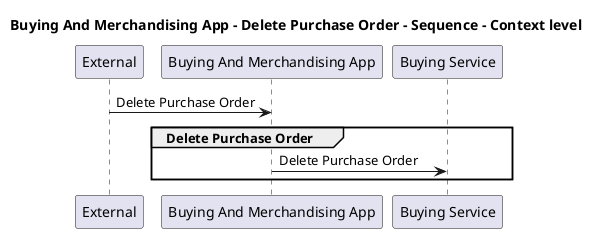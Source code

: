 @startuml

title Buying And Merchandising App - Delete Purchase Order - Sequence - Context level

participant "External" as C4InterFlow.SoftwareSystems.ExternalSystem
participant "Buying And Merchandising App" as ECommercePlatform.SoftwareSystems.BuyingAndMerchandisingApp
participant "Buying Service" as ECommercePlatform.SoftwareSystems.BuyingService

C4InterFlow.SoftwareSystems.ExternalSystem -> ECommercePlatform.SoftwareSystems.BuyingAndMerchandisingApp : Delete Purchase Order
group Delete Purchase Order
ECommercePlatform.SoftwareSystems.BuyingAndMerchandisingApp -> ECommercePlatform.SoftwareSystems.BuyingService : Delete Purchase Order
end


@enduml
